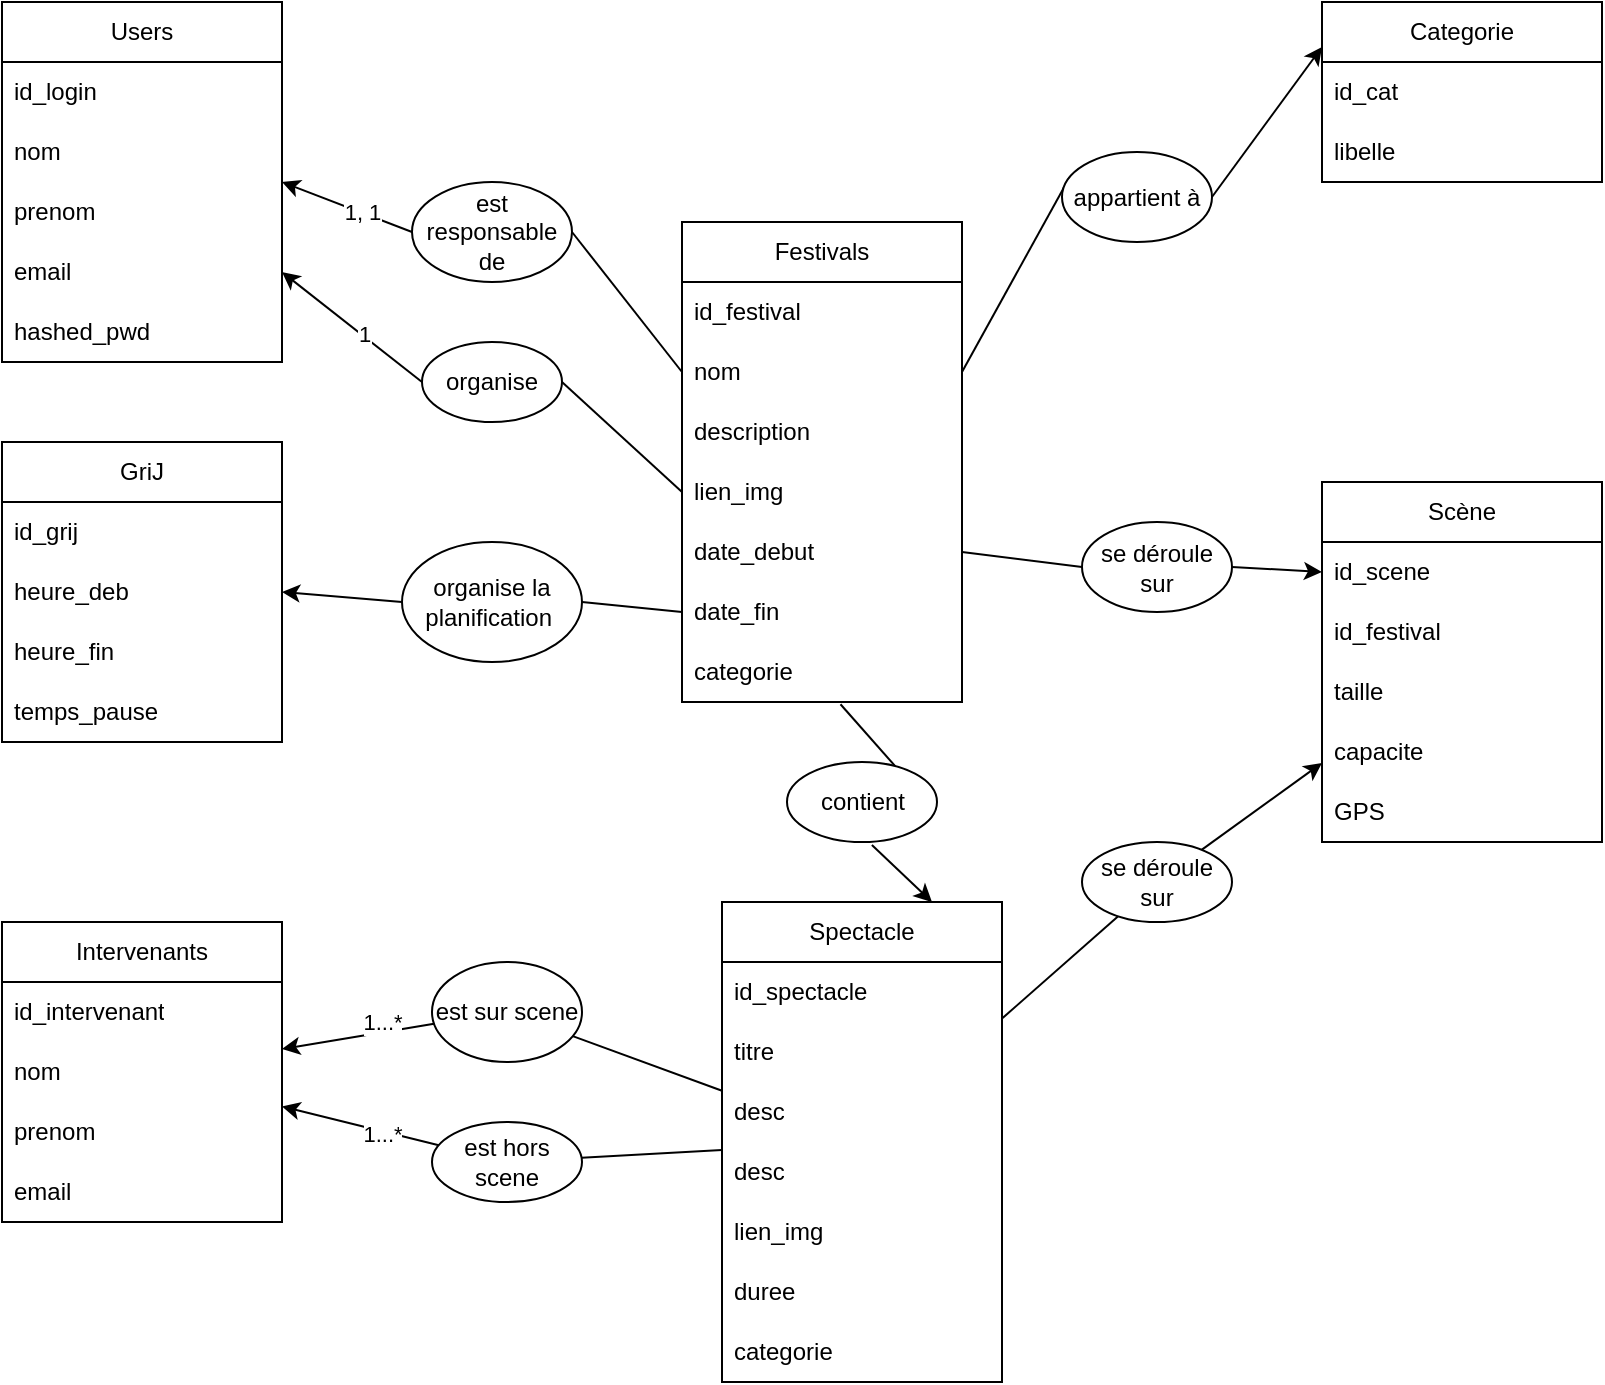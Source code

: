 <mxfile>
    <diagram id="PaHKiCaZsfR6Nqm8fPHF" name="Page-1">
        <mxGraphModel dx="320" dy="128" grid="1" gridSize="10" guides="1" tooltips="1" connect="1" arrows="1" fold="1" page="1" pageScale="1" pageWidth="850" pageHeight="1100" math="0" shadow="0">
            <root>
                <mxCell id="0"/>
                <mxCell id="1" parent="0"/>
                <mxCell id="4" value="Users" style="swimlane;fontStyle=0;childLayout=stackLayout;horizontal=1;startSize=30;horizontalStack=0;resizeParent=1;resizeParentMax=0;resizeLast=0;collapsible=1;marginBottom=0;whiteSpace=wrap;html=1;" vertex="1" parent="1">
                    <mxGeometry x="40" y="40" width="140" height="180" as="geometry"/>
                </mxCell>
                <mxCell id="12" value="id_login" style="text;strokeColor=none;fillColor=none;align=left;verticalAlign=middle;spacingLeft=4;spacingRight=4;overflow=hidden;points=[[0,0.5],[1,0.5]];portConstraint=eastwest;rotatable=0;whiteSpace=wrap;html=1;" vertex="1" parent="4">
                    <mxGeometry y="30" width="140" height="30" as="geometry"/>
                </mxCell>
                <mxCell id="5" value="nom" style="text;strokeColor=none;fillColor=none;align=left;verticalAlign=middle;spacingLeft=4;spacingRight=4;overflow=hidden;points=[[0,0.5],[1,0.5]];portConstraint=eastwest;rotatable=0;whiteSpace=wrap;html=1;" vertex="1" parent="4">
                    <mxGeometry y="60" width="140" height="30" as="geometry"/>
                </mxCell>
                <mxCell id="6" value="prenom" style="text;strokeColor=none;fillColor=none;align=left;verticalAlign=middle;spacingLeft=4;spacingRight=4;overflow=hidden;points=[[0,0.5],[1,0.5]];portConstraint=eastwest;rotatable=0;whiteSpace=wrap;html=1;" vertex="1" parent="4">
                    <mxGeometry y="90" width="140" height="30" as="geometry"/>
                </mxCell>
                <mxCell id="7" value="email" style="text;strokeColor=none;fillColor=none;align=left;verticalAlign=middle;spacingLeft=4;spacingRight=4;overflow=hidden;points=[[0,0.5],[1,0.5]];portConstraint=eastwest;rotatable=0;whiteSpace=wrap;html=1;" vertex="1" parent="4">
                    <mxGeometry y="120" width="140" height="30" as="geometry"/>
                </mxCell>
                <mxCell id="13" value="hashed_pwd" style="text;strokeColor=none;fillColor=none;align=left;verticalAlign=middle;spacingLeft=4;spacingRight=4;overflow=hidden;points=[[0,0.5],[1,0.5]];portConstraint=eastwest;rotatable=0;whiteSpace=wrap;html=1;" vertex="1" parent="4">
                    <mxGeometry y="150" width="140" height="30" as="geometry"/>
                </mxCell>
                <mxCell id="8" value="Festivals" style="swimlane;fontStyle=0;childLayout=stackLayout;horizontal=1;startSize=30;horizontalStack=0;resizeParent=1;resizeParentMax=0;resizeLast=0;collapsible=1;marginBottom=0;whiteSpace=wrap;html=1;" vertex="1" parent="1">
                    <mxGeometry x="380" y="150" width="140" height="240" as="geometry"/>
                </mxCell>
                <mxCell id="43" value="id_festival" style="text;strokeColor=none;fillColor=none;align=left;verticalAlign=middle;spacingLeft=4;spacingRight=4;overflow=hidden;points=[[0,0.5],[1,0.5]];portConstraint=eastwest;rotatable=0;whiteSpace=wrap;html=1;" vertex="1" parent="8">
                    <mxGeometry y="30" width="140" height="30" as="geometry"/>
                </mxCell>
                <mxCell id="9" value="nom" style="text;strokeColor=none;fillColor=none;align=left;verticalAlign=middle;spacingLeft=4;spacingRight=4;overflow=hidden;points=[[0,0.5],[1,0.5]];portConstraint=eastwest;rotatable=0;whiteSpace=wrap;html=1;" vertex="1" parent="8">
                    <mxGeometry y="60" width="140" height="30" as="geometry"/>
                </mxCell>
                <mxCell id="10" value="description" style="text;strokeColor=none;fillColor=none;align=left;verticalAlign=middle;spacingLeft=4;spacingRight=4;overflow=hidden;points=[[0,0.5],[1,0.5]];portConstraint=eastwest;rotatable=0;whiteSpace=wrap;html=1;" vertex="1" parent="8">
                    <mxGeometry y="90" width="140" height="30" as="geometry"/>
                </mxCell>
                <mxCell id="11" value="lien_img" style="text;strokeColor=none;fillColor=none;align=left;verticalAlign=middle;spacingLeft=4;spacingRight=4;overflow=hidden;points=[[0,0.5],[1,0.5]];portConstraint=eastwest;rotatable=0;whiteSpace=wrap;html=1;" vertex="1" parent="8">
                    <mxGeometry y="120" width="140" height="30" as="geometry"/>
                </mxCell>
                <mxCell id="14" value="date_debut" style="text;strokeColor=none;fillColor=none;align=left;verticalAlign=middle;spacingLeft=4;spacingRight=4;overflow=hidden;points=[[0,0.5],[1,0.5]];portConstraint=eastwest;rotatable=0;whiteSpace=wrap;html=1;" vertex="1" parent="8">
                    <mxGeometry y="150" width="140" height="30" as="geometry"/>
                </mxCell>
                <mxCell id="15" value="date_fin" style="text;strokeColor=none;fillColor=none;align=left;verticalAlign=middle;spacingLeft=4;spacingRight=4;overflow=hidden;points=[[0,0.5],[1,0.5]];portConstraint=eastwest;rotatable=0;whiteSpace=wrap;html=1;" vertex="1" parent="8">
                    <mxGeometry y="180" width="140" height="30" as="geometry"/>
                </mxCell>
                <mxCell id="55" value="categorie" style="text;strokeColor=none;fillColor=none;align=left;verticalAlign=middle;spacingLeft=4;spacingRight=4;overflow=hidden;points=[[0,0.5],[1,0.5]];portConstraint=eastwest;rotatable=0;whiteSpace=wrap;html=1;" vertex="1" parent="8">
                    <mxGeometry y="210" width="140" height="30" as="geometry"/>
                </mxCell>
                <mxCell id="16" value="Categorie" style="swimlane;fontStyle=0;childLayout=stackLayout;horizontal=1;startSize=30;horizontalStack=0;resizeParent=1;resizeParentMax=0;resizeLast=0;collapsible=1;marginBottom=0;whiteSpace=wrap;html=1;" vertex="1" parent="1">
                    <mxGeometry x="700" y="40" width="140" height="90" as="geometry"/>
                </mxCell>
                <mxCell id="80" value="id_cat" style="text;strokeColor=none;fillColor=none;align=left;verticalAlign=middle;spacingLeft=4;spacingRight=4;overflow=hidden;points=[[0,0.5],[1,0.5]];portConstraint=eastwest;rotatable=0;whiteSpace=wrap;html=1;" vertex="1" parent="16">
                    <mxGeometry y="30" width="140" height="30" as="geometry"/>
                </mxCell>
                <mxCell id="81" value="libelle" style="text;strokeColor=none;fillColor=none;align=left;verticalAlign=middle;spacingLeft=4;spacingRight=4;overflow=hidden;points=[[0,0.5],[1,0.5]];portConstraint=eastwest;rotatable=0;whiteSpace=wrap;html=1;" vertex="1" parent="16">
                    <mxGeometry y="60" width="140" height="30" as="geometry"/>
                </mxCell>
                <mxCell id="22" style="edgeStyle=none;html=1;exitX=1;exitY=0.5;exitDx=0;exitDy=0;entryX=0;entryY=0.25;entryDx=0;entryDy=0;startArrow=none;" edge="1" parent="1" source="92" target="16">
                    <mxGeometry relative="1" as="geometry"/>
                </mxCell>
                <mxCell id="25" value="Scène" style="swimlane;fontStyle=0;childLayout=stackLayout;horizontal=1;startSize=30;horizontalStack=0;resizeParent=1;resizeParentMax=0;resizeLast=0;collapsible=1;marginBottom=0;whiteSpace=wrap;html=1;" vertex="1" parent="1">
                    <mxGeometry x="700" y="280" width="140" height="180" as="geometry"/>
                </mxCell>
                <mxCell id="26" value="id_scene" style="text;strokeColor=none;fillColor=none;align=left;verticalAlign=middle;spacingLeft=4;spacingRight=4;overflow=hidden;points=[[0,0.5],[1,0.5]];portConstraint=eastwest;rotatable=0;whiteSpace=wrap;html=1;" vertex="1" parent="25">
                    <mxGeometry y="30" width="140" height="30" as="geometry"/>
                </mxCell>
                <mxCell id="44" value="id_festival" style="text;strokeColor=none;fillColor=none;align=left;verticalAlign=middle;spacingLeft=4;spacingRight=4;overflow=hidden;points=[[0,0.5],[1,0.5]];portConstraint=eastwest;rotatable=0;whiteSpace=wrap;html=1;" vertex="1" parent="25">
                    <mxGeometry y="60" width="140" height="30" as="geometry"/>
                </mxCell>
                <mxCell id="45" value="taille" style="text;strokeColor=none;fillColor=none;align=left;verticalAlign=middle;spacingLeft=4;spacingRight=4;overflow=hidden;points=[[0,0.5],[1,0.5]];portConstraint=eastwest;rotatable=0;whiteSpace=wrap;html=1;" vertex="1" parent="25">
                    <mxGeometry y="90" width="140" height="30" as="geometry"/>
                </mxCell>
                <mxCell id="46" value="capacite" style="text;strokeColor=none;fillColor=none;align=left;verticalAlign=middle;spacingLeft=4;spacingRight=4;overflow=hidden;points=[[0,0.5],[1,0.5]];portConstraint=eastwest;rotatable=0;whiteSpace=wrap;html=1;" vertex="1" parent="25">
                    <mxGeometry y="120" width="140" height="30" as="geometry"/>
                </mxCell>
                <mxCell id="47" value="GPS" style="text;strokeColor=none;fillColor=none;align=left;verticalAlign=middle;spacingLeft=4;spacingRight=4;overflow=hidden;points=[[0,0.5],[1,0.5]];portConstraint=eastwest;rotatable=0;whiteSpace=wrap;html=1;" vertex="1" parent="25">
                    <mxGeometry y="150" width="140" height="30" as="geometry"/>
                </mxCell>
                <mxCell id="31" style="edgeStyle=none;html=1;exitX=1;exitY=0.5;exitDx=0;exitDy=0;entryX=0;entryY=0.5;entryDx=0;entryDy=0;startArrow=none;" edge="1" parent="1" source="89" target="26">
                    <mxGeometry relative="1" as="geometry">
                        <mxPoint x="540" y="270" as="targetPoint"/>
                    </mxGeometry>
                </mxCell>
                <mxCell id="33" value="Intervenants" style="swimlane;fontStyle=0;childLayout=stackLayout;horizontal=1;startSize=30;horizontalStack=0;resizeParent=1;resizeParentMax=0;resizeLast=0;collapsible=1;marginBottom=0;whiteSpace=wrap;html=1;" vertex="1" parent="1">
                    <mxGeometry x="40" y="500" width="140" height="150" as="geometry"/>
                </mxCell>
                <mxCell id="68" value="id_intervenant" style="text;strokeColor=none;fillColor=none;align=left;verticalAlign=middle;spacingLeft=4;spacingRight=4;overflow=hidden;points=[[0,0.5],[1,0.5]];portConstraint=eastwest;rotatable=0;whiteSpace=wrap;html=1;" vertex="1" parent="33">
                    <mxGeometry y="30" width="140" height="30" as="geometry"/>
                </mxCell>
                <mxCell id="58" value="nom" style="text;strokeColor=none;fillColor=none;align=left;verticalAlign=middle;spacingLeft=4;spacingRight=4;overflow=hidden;points=[[0,0.5],[1,0.5]];portConstraint=eastwest;rotatable=0;whiteSpace=wrap;html=1;" vertex="1" parent="33">
                    <mxGeometry y="60" width="140" height="30" as="geometry"/>
                </mxCell>
                <mxCell id="59" value="prenom" style="text;strokeColor=none;fillColor=none;align=left;verticalAlign=middle;spacingLeft=4;spacingRight=4;overflow=hidden;points=[[0,0.5],[1,0.5]];portConstraint=eastwest;rotatable=0;whiteSpace=wrap;html=1;" vertex="1" parent="33">
                    <mxGeometry y="90" width="140" height="30" as="geometry"/>
                </mxCell>
                <mxCell id="60" value="email" style="text;strokeColor=none;fillColor=none;align=left;verticalAlign=middle;spacingLeft=4;spacingRight=4;overflow=hidden;points=[[0,0.5],[1,0.5]];portConstraint=eastwest;rotatable=0;whiteSpace=wrap;html=1;" vertex="1" parent="33">
                    <mxGeometry y="120" width="140" height="30" as="geometry"/>
                </mxCell>
                <mxCell id="39" style="edgeStyle=none;html=1;exitX=0;exitY=0.5;exitDx=0;exitDy=0;entryX=1;entryY=0.5;entryDx=0;entryDy=0;startArrow=none;" edge="1" parent="1" source="74" target="7">
                    <mxGeometry relative="1" as="geometry"/>
                </mxCell>
                <mxCell id="85" value="1" style="edgeLabel;html=1;align=center;verticalAlign=middle;resizable=0;points=[];" connectable="0" vertex="1" parent="39">
                    <mxGeometry x="-0.368" y="-4" relative="1" as="geometry">
                        <mxPoint x="-10" y="-4" as="offset"/>
                    </mxGeometry>
                </mxCell>
                <mxCell id="97" style="edgeStyle=none;html=1;startArrow=none;" edge="1" parent="1" source="105" target="33">
                    <mxGeometry relative="1" as="geometry"/>
                </mxCell>
                <mxCell id="108" value="1...*" style="edgeLabel;html=1;align=center;verticalAlign=middle;resizable=0;points=[];" connectable="0" vertex="1" parent="97">
                    <mxGeometry x="-0.265" y="1" relative="1" as="geometry">
                        <mxPoint as="offset"/>
                    </mxGeometry>
                </mxCell>
                <mxCell id="98" style="edgeStyle=none;html=1;startArrow=none;" edge="1" parent="1" source="100" target="33">
                    <mxGeometry relative="1" as="geometry"/>
                </mxCell>
                <mxCell id="99" value="1...*" style="edgeLabel;html=1;align=center;verticalAlign=middle;resizable=0;points=[];" connectable="0" vertex="1" parent="98">
                    <mxGeometry x="0.215" relative="1" as="geometry">
                        <mxPoint x="20" y="-9" as="offset"/>
                    </mxGeometry>
                </mxCell>
                <mxCell id="48" value="Spectacle" style="swimlane;fontStyle=0;childLayout=stackLayout;horizontal=1;startSize=30;horizontalStack=0;resizeParent=1;resizeParentMax=0;resizeLast=0;collapsible=1;marginBottom=0;whiteSpace=wrap;html=1;" vertex="1" parent="1">
                    <mxGeometry x="400" y="490" width="140" height="240" as="geometry"/>
                </mxCell>
                <mxCell id="49" value="id_spectacle" style="text;strokeColor=none;fillColor=none;align=left;verticalAlign=middle;spacingLeft=4;spacingRight=4;overflow=hidden;points=[[0,0.5],[1,0.5]];portConstraint=eastwest;rotatable=0;whiteSpace=wrap;html=1;" vertex="1" parent="48">
                    <mxGeometry y="30" width="140" height="30" as="geometry"/>
                </mxCell>
                <mxCell id="50" value="titre" style="text;strokeColor=none;fillColor=none;align=left;verticalAlign=middle;spacingLeft=4;spacingRight=4;overflow=hidden;points=[[0,0.5],[1,0.5]];portConstraint=eastwest;rotatable=0;whiteSpace=wrap;html=1;" vertex="1" parent="48">
                    <mxGeometry y="60" width="140" height="30" as="geometry"/>
                </mxCell>
                <mxCell id="51" value="desc" style="text;strokeColor=none;fillColor=none;align=left;verticalAlign=middle;spacingLeft=4;spacingRight=4;overflow=hidden;points=[[0,0.5],[1,0.5]];portConstraint=eastwest;rotatable=0;whiteSpace=wrap;html=1;" vertex="1" parent="48">
                    <mxGeometry y="90" width="140" height="30" as="geometry"/>
                </mxCell>
                <mxCell id="91" value="desc" style="text;strokeColor=none;fillColor=none;align=left;verticalAlign=middle;spacingLeft=4;spacingRight=4;overflow=hidden;points=[[0,0.5],[1,0.5]];portConstraint=eastwest;rotatable=0;whiteSpace=wrap;html=1;" vertex="1" parent="48">
                    <mxGeometry y="120" width="140" height="30" as="geometry"/>
                </mxCell>
                <mxCell id="52" value="lien_img" style="text;strokeColor=none;fillColor=none;align=left;verticalAlign=middle;spacingLeft=4;spacingRight=4;overflow=hidden;points=[[0,0.5],[1,0.5]];portConstraint=eastwest;rotatable=0;whiteSpace=wrap;html=1;" vertex="1" parent="48">
                    <mxGeometry y="150" width="140" height="30" as="geometry"/>
                </mxCell>
                <mxCell id="53" value="duree" style="text;strokeColor=none;fillColor=none;align=left;verticalAlign=middle;spacingLeft=4;spacingRight=4;overflow=hidden;points=[[0,0.5],[1,0.5]];portConstraint=eastwest;rotatable=0;whiteSpace=wrap;html=1;" vertex="1" parent="48">
                    <mxGeometry y="180" width="140" height="30" as="geometry"/>
                </mxCell>
                <mxCell id="54" value="categorie" style="text;strokeColor=none;fillColor=none;align=left;verticalAlign=middle;spacingLeft=4;spacingRight=4;overflow=hidden;points=[[0,0.5],[1,0.5]];portConstraint=eastwest;rotatable=0;whiteSpace=wrap;html=1;" vertex="1" parent="48">
                    <mxGeometry y="210" width="140" height="30" as="geometry"/>
                </mxCell>
                <mxCell id="62" value="GriJ" style="swimlane;fontStyle=0;childLayout=stackLayout;horizontal=1;startSize=30;horizontalStack=0;resizeParent=1;resizeParentMax=0;resizeLast=0;collapsible=1;marginBottom=0;whiteSpace=wrap;html=1;" vertex="1" parent="1">
                    <mxGeometry x="40" y="260" width="140" height="150" as="geometry"/>
                </mxCell>
                <mxCell id="67" value="id_grij" style="text;strokeColor=none;fillColor=none;align=left;verticalAlign=middle;spacingLeft=4;spacingRight=4;overflow=hidden;points=[[0,0.5],[1,0.5]];portConstraint=eastwest;rotatable=0;whiteSpace=wrap;html=1;" vertex="1" parent="62">
                    <mxGeometry y="30" width="140" height="30" as="geometry"/>
                </mxCell>
                <mxCell id="63" value="heure_deb" style="text;strokeColor=none;fillColor=none;align=left;verticalAlign=middle;spacingLeft=4;spacingRight=4;overflow=hidden;points=[[0,0.5],[1,0.5]];portConstraint=eastwest;rotatable=0;whiteSpace=wrap;html=1;" vertex="1" parent="62">
                    <mxGeometry y="60" width="140" height="30" as="geometry"/>
                </mxCell>
                <mxCell id="64" value="heure_fin" style="text;strokeColor=none;fillColor=none;align=left;verticalAlign=middle;spacingLeft=4;spacingRight=4;overflow=hidden;points=[[0,0.5],[1,0.5]];portConstraint=eastwest;rotatable=0;whiteSpace=wrap;html=1;" vertex="1" parent="62">
                    <mxGeometry y="90" width="140" height="30" as="geometry"/>
                </mxCell>
                <mxCell id="65" value="temps_pause" style="text;strokeColor=none;fillColor=none;align=left;verticalAlign=middle;spacingLeft=4;spacingRight=4;overflow=hidden;points=[[0,0.5],[1,0.5]];portConstraint=eastwest;rotatable=0;whiteSpace=wrap;html=1;" vertex="1" parent="62">
                    <mxGeometry y="120" width="140" height="30" as="geometry"/>
                </mxCell>
                <mxCell id="66" style="edgeStyle=none;html=1;exitX=0;exitY=0.5;exitDx=0;exitDy=0;entryX=1;entryY=0.5;entryDx=0;entryDy=0;startArrow=none;" edge="1" parent="1" source="82" target="63">
                    <mxGeometry relative="1" as="geometry"/>
                </mxCell>
                <mxCell id="69" style="edgeStyle=none;html=1;exitX=0.566;exitY=1.037;exitDx=0;exitDy=0;entryX=0.75;entryY=0;entryDx=0;entryDy=0;exitPerimeter=0;startArrow=none;" edge="1" parent="1" source="86" target="48">
                    <mxGeometry relative="1" as="geometry"/>
                </mxCell>
                <mxCell id="70" style="edgeStyle=none;html=1;exitX=0;exitY=0.5;exitDx=0;exitDy=0;entryX=1;entryY=0.5;entryDx=0;entryDy=0;startArrow=none;" edge="1" parent="1" source="71">
                    <mxGeometry relative="1" as="geometry">
                        <mxPoint x="280" y="130.0" as="sourcePoint"/>
                        <mxPoint x="180" y="130.0" as="targetPoint"/>
                    </mxGeometry>
                </mxCell>
                <mxCell id="84" value="1, 1" style="edgeLabel;html=1;align=center;verticalAlign=middle;resizable=0;points=[];" connectable="0" vertex="1" parent="70">
                    <mxGeometry x="-0.231" y="-1" relative="1" as="geometry">
                        <mxPoint as="offset"/>
                    </mxGeometry>
                </mxCell>
                <mxCell id="73" value="" style="edgeStyle=none;html=1;exitX=0;exitY=0.5;exitDx=0;exitDy=0;entryX=1;entryY=0.5;entryDx=0;entryDy=0;endArrow=none;" edge="1" parent="1" source="9" target="71">
                    <mxGeometry relative="1" as="geometry">
                        <mxPoint x="280" y="130.0" as="sourcePoint"/>
                        <mxPoint x="180" y="130.0" as="targetPoint"/>
                    </mxGeometry>
                </mxCell>
                <mxCell id="71" value="est responsable de" style="ellipse;whiteSpace=wrap;html=1;" vertex="1" parent="1">
                    <mxGeometry x="245" y="130" width="80" height="50" as="geometry"/>
                </mxCell>
                <mxCell id="75" value="" style="edgeStyle=none;html=1;exitX=0;exitY=0.5;exitDx=0;exitDy=0;entryX=1;entryY=0.5;entryDx=0;entryDy=0;endArrow=none;" edge="1" parent="1" source="11" target="74">
                    <mxGeometry relative="1" as="geometry">
                        <mxPoint x="380" y="285" as="sourcePoint"/>
                        <mxPoint x="180" y="175" as="targetPoint"/>
                    </mxGeometry>
                </mxCell>
                <mxCell id="74" value="organise" style="ellipse;whiteSpace=wrap;html=1;" vertex="1" parent="1">
                    <mxGeometry x="250" y="210" width="70" height="40" as="geometry"/>
                </mxCell>
                <mxCell id="83" value="" style="edgeStyle=none;html=1;exitX=0;exitY=0.5;exitDx=0;exitDy=0;entryX=1;entryY=0.5;entryDx=0;entryDy=0;endArrow=none;" edge="1" parent="1" source="15" target="82">
                    <mxGeometry relative="1" as="geometry">
                        <mxPoint x="380" y="345" as="sourcePoint"/>
                        <mxPoint x="180" y="410" as="targetPoint"/>
                    </mxGeometry>
                </mxCell>
                <mxCell id="82" value="organise la planification&amp;nbsp;" style="ellipse;whiteSpace=wrap;html=1;" vertex="1" parent="1">
                    <mxGeometry x="240" y="310" width="90" height="60" as="geometry"/>
                </mxCell>
                <mxCell id="87" value="" style="edgeStyle=none;html=1;exitX=0.566;exitY=1.037;exitDx=0;exitDy=0;entryX=0.75;entryY=0;entryDx=0;entryDy=0;exitPerimeter=0;endArrow=none;" edge="1" parent="1" source="55" target="86">
                    <mxGeometry relative="1" as="geometry">
                        <mxPoint x="459.24" y="391.11" as="sourcePoint"/>
                        <mxPoint x="485" y="480" as="targetPoint"/>
                    </mxGeometry>
                </mxCell>
                <mxCell id="86" value="contient" style="ellipse;whiteSpace=wrap;html=1;" vertex="1" parent="1">
                    <mxGeometry x="432.5" y="420" width="75" height="40" as="geometry"/>
                </mxCell>
                <mxCell id="90" value="" style="edgeStyle=none;html=1;exitX=1;exitY=0.5;exitDx=0;exitDy=0;entryX=0;entryY=0.5;entryDx=0;entryDy=0;endArrow=none;" edge="1" parent="1" source="14" target="89">
                    <mxGeometry relative="1" as="geometry">
                        <mxPoint x="700" y="325" as="targetPoint"/>
                        <mxPoint x="520" y="315" as="sourcePoint"/>
                    </mxGeometry>
                </mxCell>
                <mxCell id="89" value="se déroule sur" style="ellipse;whiteSpace=wrap;html=1;" vertex="1" parent="1">
                    <mxGeometry x="580" y="300" width="75" height="45" as="geometry"/>
                </mxCell>
                <mxCell id="93" value="" style="edgeStyle=none;html=1;exitX=1;exitY=0.5;exitDx=0;exitDy=0;entryX=0;entryY=0.25;entryDx=0;entryDy=0;endArrow=none;" edge="1" parent="1" source="9" target="92">
                    <mxGeometry relative="1" as="geometry">
                        <mxPoint x="520" y="225" as="sourcePoint"/>
                        <mxPoint x="700" y="62.5" as="targetPoint"/>
                    </mxGeometry>
                </mxCell>
                <mxCell id="92" value="appartient à" style="ellipse;whiteSpace=wrap;html=1;" vertex="1" parent="1">
                    <mxGeometry x="570" y="115" width="75" height="45" as="geometry"/>
                </mxCell>
                <mxCell id="94" style="edgeStyle=none;html=1;startArrow=none;" edge="1" parent="1" source="95" target="25">
                    <mxGeometry relative="1" as="geometry">
                        <mxPoint x="630" y="530" as="targetPoint"/>
                    </mxGeometry>
                </mxCell>
                <mxCell id="96" value="" style="edgeStyle=none;html=1;endArrow=none;" edge="1" parent="1" source="48" target="95">
                    <mxGeometry relative="1" as="geometry">
                        <mxPoint x="700" y="426" as="targetPoint"/>
                        <mxPoint x="540" y="554" as="sourcePoint"/>
                    </mxGeometry>
                </mxCell>
                <mxCell id="95" value="se déroule sur" style="ellipse;whiteSpace=wrap;html=1;" vertex="1" parent="1">
                    <mxGeometry x="580" y="460" width="75" height="40" as="geometry"/>
                </mxCell>
                <mxCell id="101" value="" style="edgeStyle=none;html=1;endArrow=none;" edge="1" parent="1" source="48" target="100">
                    <mxGeometry relative="1" as="geometry">
                        <mxPoint x="400" y="603.194" as="sourcePoint"/>
                        <mxPoint x="180" y="581.806" as="targetPoint"/>
                    </mxGeometry>
                </mxCell>
                <mxCell id="100" value="est sur scene" style="ellipse;whiteSpace=wrap;html=1;" vertex="1" parent="1">
                    <mxGeometry x="255" y="520" width="75" height="50" as="geometry"/>
                </mxCell>
                <mxCell id="106" value="" style="edgeStyle=none;html=1;endArrow=none;" edge="1" parent="1" source="48" target="105">
                    <mxGeometry relative="1" as="geometry">
                        <mxPoint x="400" y="603.194" as="sourcePoint"/>
                        <mxPoint x="180" y="581.806" as="targetPoint"/>
                    </mxGeometry>
                </mxCell>
                <mxCell id="105" value="est hors scene" style="ellipse;whiteSpace=wrap;html=1;" vertex="1" parent="1">
                    <mxGeometry x="255" y="600" width="75" height="40" as="geometry"/>
                </mxCell>
            </root>
        </mxGraphModel>
    </diagram>
</mxfile>